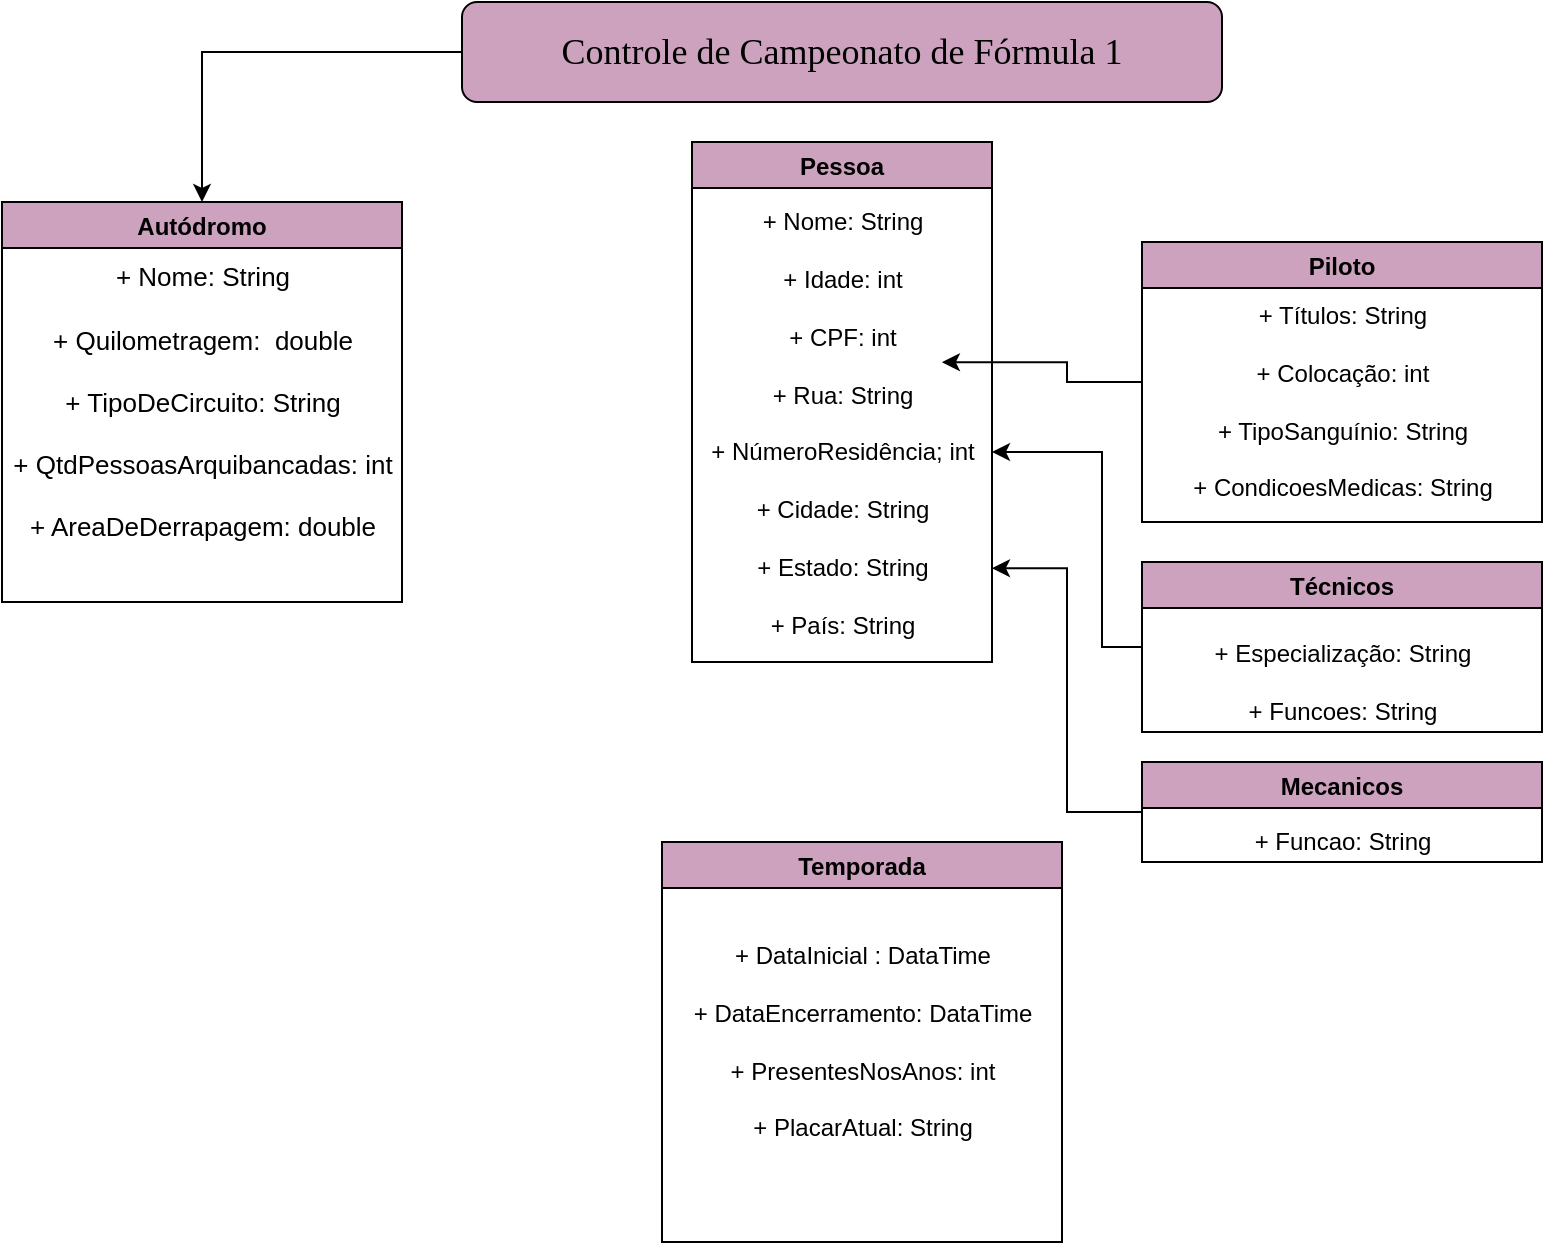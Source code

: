 <mxfile version="13.9.9" type="github"><diagram id="v_OnPcMUxKcqbrQeODKX" name="Page-1"><mxGraphModel dx="798" dy="492" grid="1" gridSize="10" guides="1" tooltips="1" connect="1" arrows="1" fold="1" page="1" pageScale="1" pageWidth="827" pageHeight="1169" math="0" shadow="0"><root><mxCell id="0"/><mxCell id="1" parent="0"/><mxCell id="wzeUZaDkVCDDPzkDgoVB-8" style="edgeStyle=orthogonalEdgeStyle;rounded=0;orthogonalLoop=1;jettySize=auto;html=1;entryX=0.5;entryY=0;entryDx=0;entryDy=0;" parent="1" source="wzeUZaDkVCDDPzkDgoVB-2" target="wzeUZaDkVCDDPzkDgoVB-4" edge="1"><mxGeometry relative="1" as="geometry"/></mxCell><mxCell id="wzeUZaDkVCDDPzkDgoVB-2" value="&lt;h2&gt;&lt;font face=&quot;Garamond&quot;&gt;&lt;span style=&quot;font-weight: normal&quot;&gt;Controle de Campeonato de Fórmula 1&lt;/span&gt;&lt;/font&gt;&lt;/h2&gt;" style="rounded=1;whiteSpace=wrap;html=1;fillColor=#CDA2BE;" parent="1" vertex="1"><mxGeometry x="270" y="60" width="380" height="50" as="geometry"/></mxCell><mxCell id="wzeUZaDkVCDDPzkDgoVB-4" value="Autódromo" style="swimlane;fillColor=#CDA2BE;" parent="1" vertex="1"><mxGeometry x="40" y="160" width="200" height="200" as="geometry"/></mxCell><mxCell id="wzeUZaDkVCDDPzkDgoVB-6" value="&lt;div style=&quot;font-size: 13px&quot;&gt;&lt;font style=&quot;font-size: 13px&quot;&gt;+ Nome: String&lt;br&gt;&lt;/font&gt;&lt;/div&gt;&lt;div style=&quot;font-size: 13px&quot;&gt;&lt;font style=&quot;font-size: 13px&quot;&gt;&lt;br&gt;&lt;/font&gt;&lt;/div&gt;&lt;div style=&quot;font-size: 13px&quot;&gt;&lt;font style=&quot;font-size: 13px&quot;&gt;+ Quilometragem:&amp;nbsp; double&lt;/font&gt;&lt;/div&gt;&lt;div style=&quot;font-size: 13px&quot;&gt;&lt;font style=&quot;font-size: 13px&quot;&gt;&lt;br&gt;&lt;/font&gt;&lt;/div&gt;&lt;div style=&quot;font-size: 13px&quot;&gt;&lt;font style=&quot;font-size: 13px&quot;&gt;+ TipoDeCircuito: String&lt;/font&gt;&lt;/div&gt;&lt;div style=&quot;font-size: 13px&quot;&gt;&lt;font style=&quot;font-size: 13px&quot;&gt;&lt;br&gt;&lt;/font&gt;&lt;/div&gt;&lt;div style=&quot;font-size: 13px&quot;&gt;&lt;font style=&quot;font-size: 13px&quot;&gt;+ QtdPessoasArquibancadas: int&lt;/font&gt;&lt;/div&gt;&lt;div style=&quot;font-size: 13px&quot;&gt;&lt;font style=&quot;font-size: 13px&quot;&gt;&lt;br&gt;&lt;/font&gt;&lt;/div&gt;&lt;div style=&quot;font-size: 13px&quot;&gt;&lt;font style=&quot;font-size: 13px&quot;&gt;+ AreaDeDerrapagem: double&lt;br&gt;&lt;/font&gt;&lt;/div&gt;" style="text;html=1;align=center;verticalAlign=middle;resizable=0;points=[];autosize=1;" parent="wzeUZaDkVCDDPzkDgoVB-4" vertex="1"><mxGeometry y="35" width="200" height="130" as="geometry"/></mxCell><mxCell id="wzeUZaDkVCDDPzkDgoVB-9" value="Temporada" style="swimlane;fillColor=#CDA2BE;" parent="1" vertex="1"><mxGeometry x="370" y="480" width="200" height="200" as="geometry"/></mxCell><mxCell id="wzeUZaDkVCDDPzkDgoVB-10" value="&lt;div&gt;+ DataInicial : DataTime&lt;/div&gt;&lt;div&gt;&lt;br&gt;&lt;/div&gt;&lt;div&gt;+ DataEncerramento: DataTime&lt;/div&gt;&lt;div&gt;&lt;br&gt;&lt;/div&gt;&lt;div&gt;+ PresentesNosAnos: int&lt;/div&gt;&lt;div&gt;&lt;br&gt;&lt;/div&gt;&lt;div&gt;+ PlacarAtual: String&lt;br&gt;&lt;/div&gt;" style="text;html=1;align=center;verticalAlign=middle;resizable=0;points=[];autosize=1;" parent="wzeUZaDkVCDDPzkDgoVB-9" vertex="1"><mxGeometry x="10" y="50" width="180" height="100" as="geometry"/></mxCell><mxCell id="wzeUZaDkVCDDPzkDgoVB-26" style="edgeStyle=orthogonalEdgeStyle;rounded=0;orthogonalLoop=1;jettySize=auto;html=1;exitX=0;exitY=0.5;exitDx=0;exitDy=0;entryX=0.833;entryY=0.313;entryDx=0;entryDy=0;entryPerimeter=0;" parent="1" source="wzeUZaDkVCDDPzkDgoVB-11" target="wzeUZaDkVCDDPzkDgoVB-14" edge="1"><mxGeometry relative="1" as="geometry"/></mxCell><mxCell id="wzeUZaDkVCDDPzkDgoVB-11" value="Piloto" style="swimlane;fillColor=#CDA2BE;" parent="1" vertex="1"><mxGeometry x="610" y="180" width="200" height="140" as="geometry"/></mxCell><mxCell id="wzeUZaDkVCDDPzkDgoVB-18" value="&lt;div&gt;+ Títulos: String&lt;/div&gt;&lt;div&gt;&lt;br&gt;&lt;/div&gt;&lt;div&gt;+ Colocação: int&lt;/div&gt;&lt;div&gt;&lt;br&gt;&lt;/div&gt;&lt;div&gt;+ TipoSanguínio: String&lt;/div&gt;&lt;div&gt;&lt;br&gt;&lt;/div&gt;&lt;div&gt;+ CondicoesMedicas: String&lt;br&gt;&lt;/div&gt;" style="text;html=1;align=center;verticalAlign=middle;resizable=0;points=[];autosize=1;" parent="wzeUZaDkVCDDPzkDgoVB-11" vertex="1"><mxGeometry x="15" y="30" width="170" height="100" as="geometry"/></mxCell><mxCell id="wzeUZaDkVCDDPzkDgoVB-13" value="Pessoa" style="swimlane;fillColor=#CDA2BE;" parent="1" vertex="1"><mxGeometry x="385" y="130" width="150" height="260" as="geometry"/></mxCell><mxCell id="wzeUZaDkVCDDPzkDgoVB-14" value="&lt;div&gt;+ Nome: String&lt;/div&gt;&lt;div&gt;&lt;br&gt;&lt;/div&gt;&lt;div&gt;+ Idade: int&lt;/div&gt;&lt;div&gt;&lt;br&gt;&lt;/div&gt;&lt;div&gt;+ CPF: int&lt;/div&gt;&lt;div&gt;&lt;br&gt;&lt;/div&gt;&lt;div&gt;+ Rua: String&lt;/div&gt;&lt;div&gt;&lt;br&gt;&lt;/div&gt;&lt;div&gt;+ NúmeroResidência; int&lt;/div&gt;&lt;div&gt;&lt;br&gt;&lt;/div&gt;&lt;div&gt;+ Cidade: String&lt;/div&gt;&lt;div&gt;&lt;br&gt;&lt;/div&gt;&lt;div&gt;+ Estado: String&lt;/div&gt;&lt;div&gt;&lt;br&gt;&lt;/div&gt;&lt;div&gt;+ País: String&lt;br&gt;&lt;/div&gt;&lt;div&gt;&lt;br&gt;&lt;/div&gt;&lt;div&gt;&lt;br&gt;&lt;/div&gt;" style="text;html=1;align=center;verticalAlign=middle;resizable=0;points=[];autosize=1;" parent="wzeUZaDkVCDDPzkDgoVB-13" vertex="1"><mxGeometry y="35" width="150" height="240" as="geometry"/></mxCell><mxCell id="wzeUZaDkVCDDPzkDgoVB-25" style="edgeStyle=orthogonalEdgeStyle;rounded=0;orthogonalLoop=1;jettySize=auto;html=1;exitX=0;exitY=0.5;exitDx=0;exitDy=0;" parent="1" source="wzeUZaDkVCDDPzkDgoVB-19" target="wzeUZaDkVCDDPzkDgoVB-14" edge="1"><mxGeometry relative="1" as="geometry"><Array as="points"><mxPoint x="590" y="383"/><mxPoint x="590" y="285"/></Array></mxGeometry></mxCell><mxCell id="wzeUZaDkVCDDPzkDgoVB-19" value="Técnicos" style="swimlane;fillColor=#CDA2BE;" parent="1" vertex="1"><mxGeometry x="610" y="340" width="200" height="85" as="geometry"/></mxCell><mxCell id="wzeUZaDkVCDDPzkDgoVB-20" value="&lt;div&gt;+ Especialização: String&lt;br&gt;&lt;/div&gt;&lt;div&gt;&lt;br&gt;&lt;/div&gt;&lt;div&gt;+ Funcoes: String&lt;br&gt;&lt;/div&gt;" style="text;html=1;align=center;verticalAlign=middle;resizable=0;points=[];autosize=1;" parent="wzeUZaDkVCDDPzkDgoVB-19" vertex="1"><mxGeometry x="30" y="35" width="140" height="50" as="geometry"/></mxCell><mxCell id="wzeUZaDkVCDDPzkDgoVB-24" style="edgeStyle=orthogonalEdgeStyle;rounded=0;orthogonalLoop=1;jettySize=auto;html=1;entryX=1;entryY=0.742;entryDx=0;entryDy=0;entryPerimeter=0;" parent="1" source="wzeUZaDkVCDDPzkDgoVB-21" target="wzeUZaDkVCDDPzkDgoVB-14" edge="1"><mxGeometry relative="1" as="geometry"/></mxCell><mxCell id="wzeUZaDkVCDDPzkDgoVB-21" value="Mecanicos" style="swimlane;fillColor=#CDA2BE;" parent="1" vertex="1"><mxGeometry x="610" y="440" width="200" height="50" as="geometry"/></mxCell><mxCell id="wzeUZaDkVCDDPzkDgoVB-22" value="&lt;div&gt;+ Funcao: String&lt;br&gt;&lt;/div&gt;" style="text;html=1;align=center;verticalAlign=middle;resizable=0;points=[];autosize=1;" parent="wzeUZaDkVCDDPzkDgoVB-21" vertex="1"><mxGeometry x="50" y="30" width="100" height="20" as="geometry"/></mxCell></root></mxGraphModel></diagram></mxfile>